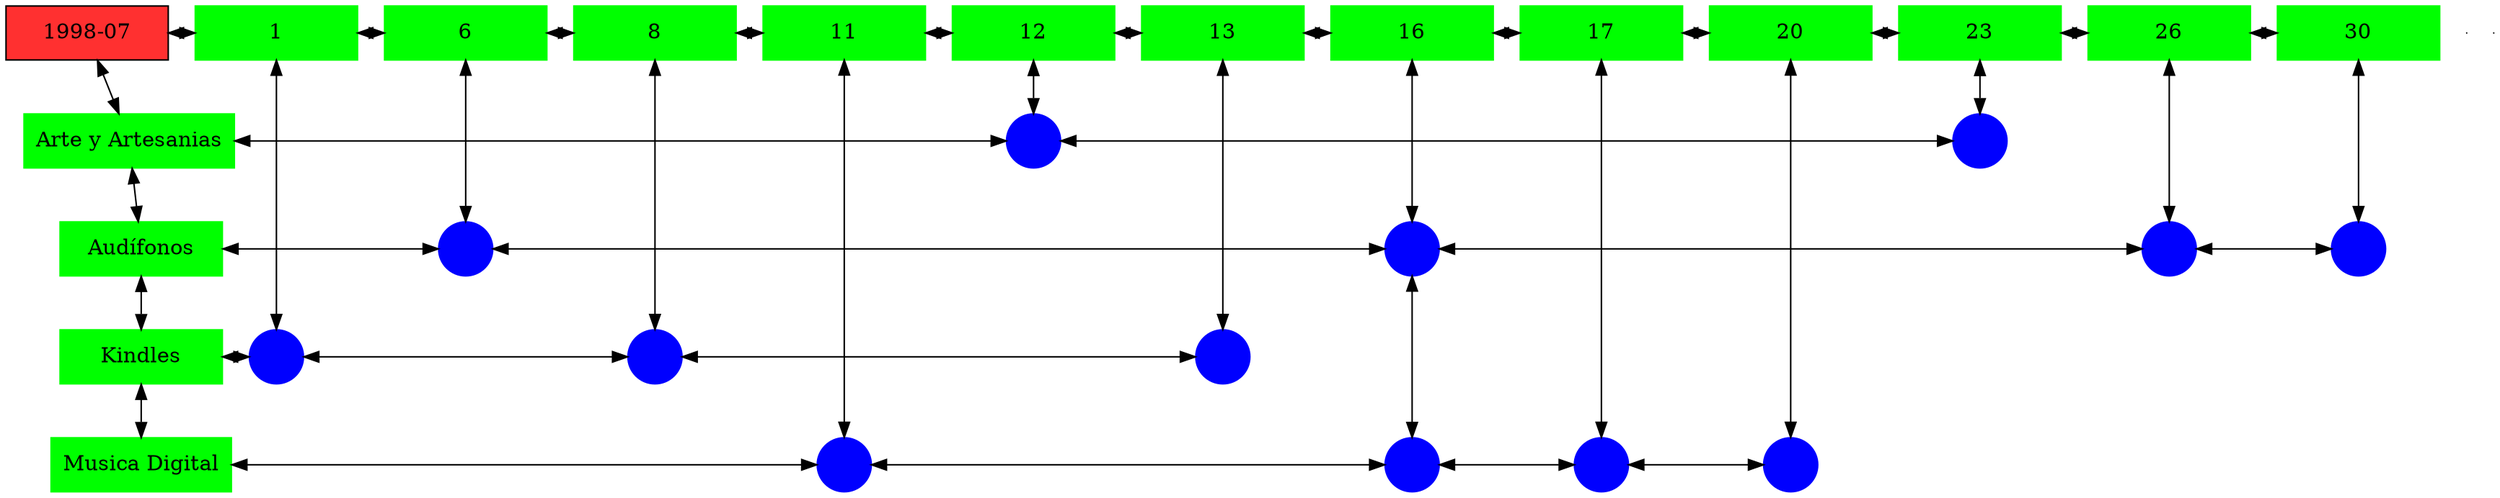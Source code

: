 digraph G{
node[shape="box"];
nodeMt[ label = "1998-07", width = 1.5, style = filled, fillcolor = firebrick1, group = 1 ];
e0[ shape = point, width = 0 ];
e1[ shape = point, width = 0 ];
node0xc00217a050[label="1",color=green,style =filled,width = 1.5 group=1];
nodeMt->node0xc00217a050[dir="both"];
{rank=same;nodeMt;node0xc00217a050;}
node0xc001f05e00[label="6",color=green,style =filled,width = 1.5 group=6];
node0xc00217a050->node0xc001f05e00[dir="both"];
{rank=same;node0xc00217a050;node0xc001f05e00;}
node0xc00225d1d0[label="8",color=green,style =filled,width = 1.5 group=8];
node0xc001f05e00->node0xc00225d1d0[dir="both"];
{rank=same;node0xc001f05e00;node0xc00225d1d0;}
node0xc0020f2910[label="11",color=green,style =filled,width = 1.5 group=11];
node0xc00225d1d0->node0xc0020f2910[dir="both"];
{rank=same;node0xc00225d1d0;node0xc0020f2910;}
node0xc00208bef0[label="12",color=green,style =filled,width = 1.5 group=12];
node0xc0020f2910->node0xc00208bef0[dir="both"];
{rank=same;node0xc0020f2910;node0xc00208bef0;}
node0xc0022944b0[label="13",color=green,style =filled,width = 1.5 group=13];
node0xc00208bef0->node0xc0022944b0[dir="both"];
{rank=same;node0xc00208bef0;node0xc0022944b0;}
node0xc001ec01e0[label="16",color=green,style =filled,width = 1.5 group=16];
node0xc0022944b0->node0xc001ec01e0[dir="both"];
{rank=same;node0xc0022944b0;node0xc001ec01e0;}
node0xc00202eaa0[label="17",color=green,style =filled,width = 1.5 group=17];
node0xc001ec01e0->node0xc00202eaa0[dir="both"];
{rank=same;node0xc001ec01e0;node0xc00202eaa0;}
node0xc0020d52c0[label="20",color=green,style =filled,width = 1.5 group=20];
node0xc00202eaa0->node0xc0020d52c0[dir="both"];
{rank=same;node0xc00202eaa0;node0xc0020d52c0;}
node0xc0021ecaa0[label="23",color=green,style =filled,width = 1.5 group=23];
node0xc0020d52c0->node0xc0021ecaa0[dir="both"];
{rank=same;node0xc0020d52c0;node0xc0021ecaa0;}
node0xc001ff23c0[label="26",color=green,style =filled,width = 1.5 group=26];
node0xc0021ecaa0->node0xc001ff23c0[dir="both"];
{rank=same;node0xc0021ecaa0;node0xc001ff23c0;}
node0xc0022e4690[label="30",color=green,style =filled,width = 1.5 group=30];
node0xc001ff23c0->node0xc0022e4690[dir="both"];
{rank=same;node0xc001ff23c0;node0xc0022e4690;}
node0xc00208bea0[label="Arte y Artesanias",color=green,style =filled width = 1.5 group=1];
node0xc00208d580[label="",color=blue,style =filled, width = 0.5 group=12 shape=circle];
node0xc00208bea0->node0xc00208d580[dir="both"];
{rank=same;node0xc00208bea0;node0xc00208d580;}
node0xc0021ea980[label="",color=blue,style =filled, width = 0.5 group=23 shape=circle];
node0xc00208d580->node0xc0021ea980[dir="both"];
{rank=same;node0xc0021ea980;node0xc00208d580;}
node0xc001f05db0[label="Audífonos",color=green,style =filled width = 1.5 group=1];
node0xc001f01a80[label="",color=blue,style =filled, width = 0.5 group=6 shape=circle];
node0xc001f05db0->node0xc001f01a80[dir="both"];
{rank=same;node0xc001f05db0;node0xc001f01a80;}
node0xc002156400[label="",color=blue,style =filled, width = 0.5 group=16 shape=circle];
node0xc001f01a80->node0xc002156400[dir="both"];
{rank=same;node0xc002156400;node0xc001f01a80;}
node0xc001fdda80[label="",color=blue,style =filled, width = 0.5 group=26 shape=circle];
node0xc002156400->node0xc001fdda80[dir="both"];
{rank=same;node0xc001fdda80;node0xc002156400;}
node0xc0022dd100[label="",color=blue,style =filled, width = 0.5 group=30 shape=circle];
node0xc001fdda80->node0xc0022dd100[dir="both"];
{rank=same;node0xc0022dd100;node0xc001fdda80;}
node0xc00217a000[label="Kindles",color=green,style =filled width = 1.5 group=1];
node0xc00216d900[label="",color=blue,style =filled, width = 0.5 group=1 shape=circle];
node0xc00217a000->node0xc00216d900[dir="both"];
{rank=same;node0xc00217a000;node0xc00216d900;}
node0xc002259480[label="",color=blue,style =filled, width = 0.5 group=8 shape=circle];
node0xc00216d900->node0xc002259480[dir="both"];
{rank=same;node0xc002259480;node0xc00216d900;}
node0xc002287f00[label="",color=blue,style =filled, width = 0.5 group=13 shape=circle];
node0xc002259480->node0xc002287f00[dir="both"];
{rank=same;node0xc002287f00;node0xc002259480;}
node0xc001ec0190[label="Musica Digital",color=green,style =filled width = 1.5 group=1];
node0xc0020eb680[label="",color=blue,style =filled, width = 0.5 group=11 shape=circle];
node0xc001ec0190->node0xc0020eb680[dir="both"];
{rank=same;node0xc001ec0190;node0xc0020eb680;}
node0xc001ebc780[label="",color=blue,style =filled, width = 0.5 group=16 shape=circle];
node0xc0020eb680->node0xc001ebc780[dir="both"];
{rank=same;node0xc001ebc780;node0xc0020eb680;}
node0xc002027e80[label="",color=blue,style =filled, width = 0.5 group=17 shape=circle];
node0xc001ebc780->node0xc002027e80[dir="both"];
{rank=same;node0xc002027e80;node0xc001ebc780;}
node0xc002270580[label="",color=blue,style =filled, width = 0.5 group=20 shape=circle];
node0xc002027e80->node0xc002270580[dir="both"];
{rank=same;node0xc002270580;node0xc002027e80;}
node0xc00217a050->node0xc00216d900[dir="both"];
node0xc001f05e00->node0xc001f01a80[dir="both"];
node0xc00225d1d0->node0xc002259480[dir="both"];
node0xc0020f2910->node0xc0020eb680[dir="both"];
node0xc00208bef0->node0xc00208d580[dir="both"];
node0xc0022944b0->node0xc002287f00[dir="both"];
node0xc001ec01e0->node0xc002156400[dir="both"];
node0xc002156400->node0xc001ebc780[dir="both"];
node0xc00202eaa0->node0xc002027e80[dir="both"];
node0xc0020d52c0->node0xc002270580[dir="both"];
node0xc0021ecaa0->node0xc0021ea980[dir="both"];
node0xc001ff23c0->node0xc001fdda80[dir="both"];
node0xc0022e4690->node0xc0022dd100[dir="both"];
nodeMt->node0xc00208bea0[dir="both"];
node0xc00208bea0->node0xc001f05db0[dir="both"];
node0xc001f05db0->node0xc00217a000[dir="both"];
node0xc00217a000->node0xc001ec0190[dir="both"];
}

